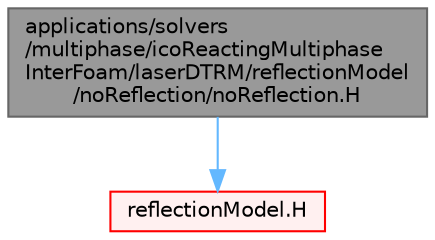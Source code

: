digraph "applications/solvers/multiphase/icoReactingMultiphaseInterFoam/laserDTRM/reflectionModel/noReflection/noReflection.H"
{
 // LATEX_PDF_SIZE
  bgcolor="transparent";
  edge [fontname=Helvetica,fontsize=10,labelfontname=Helvetica,labelfontsize=10];
  node [fontname=Helvetica,fontsize=10,shape=box,height=0.2,width=0.4];
  Node1 [id="Node000001",label="applications/solvers\l/multiphase/icoReactingMultiphase\lInterFoam/laserDTRM/reflectionModel\l/noReflection/noReflection.H",height=0.2,width=0.4,color="gray40", fillcolor="grey60", style="filled", fontcolor="black",tooltip=" "];
  Node1 -> Node2 [id="edge1_Node000001_Node000002",color="steelblue1",style="solid",tooltip=" "];
  Node2 [id="Node000002",label="reflectionModel.H",height=0.2,width=0.4,color="red", fillcolor="#FFF0F0", style="filled",URL="$reflectionModel_8H.html",tooltip=" "];
}
